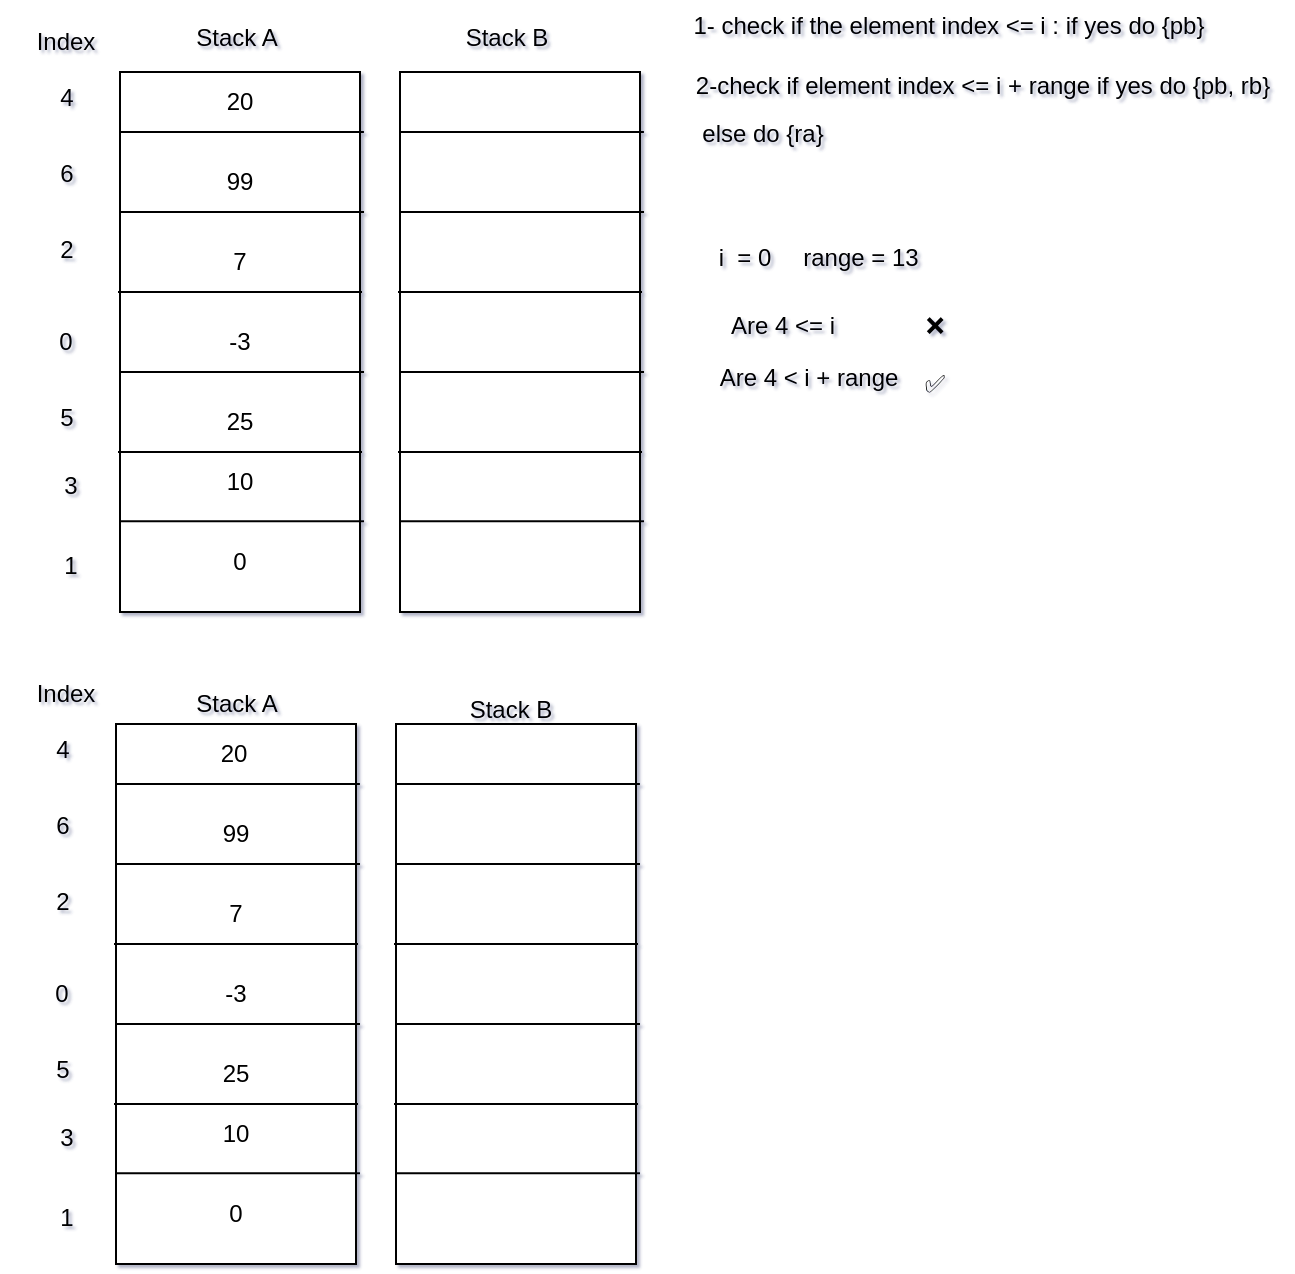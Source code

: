 <mxfile version="26.0.11">
  <diagram name="Page-1" id="r442cKApe8Ec8aWfdIED">
    <mxGraphModel dx="2150" dy="2459" grid="0" gridSize="10" guides="1" tooltips="1" connect="1" arrows="1" fold="1" page="0" pageScale="1" pageWidth="850" pageHeight="1100" background="#FFFFFF" math="0" shadow="1">
      <root>
        <mxCell id="0" />
        <mxCell id="1" parent="0" />
        <mxCell id="RN5SD-zegDyc9XwIWD_d-4" value="-3" style="rounded=0;whiteSpace=wrap;html=1;" parent="1" vertex="1">
          <mxGeometry x="-990" y="-1230" width="120" height="270" as="geometry" />
        </mxCell>
        <mxCell id="RN5SD-zegDyc9XwIWD_d-8" value="" style="endArrow=none;html=1;rounded=0;exitX=-0.008;exitY=0.178;exitDx=0;exitDy=0;exitPerimeter=0;" parent="1" edge="1">
          <mxGeometry width="50" height="50" relative="1" as="geometry">
            <mxPoint x="-990.0" y="-1199.94" as="sourcePoint" />
            <mxPoint x="-868.04" y="-1200" as="targetPoint" />
          </mxGeometry>
        </mxCell>
        <mxCell id="RN5SD-zegDyc9XwIWD_d-9" value="" style="endArrow=none;html=1;rounded=0;exitX=-0.008;exitY=0.178;exitDx=0;exitDy=0;exitPerimeter=0;" parent="1" edge="1">
          <mxGeometry width="50" height="50" relative="1" as="geometry">
            <mxPoint x="-990" y="-1160" as="sourcePoint" />
            <mxPoint x="-868" y="-1160" as="targetPoint" />
          </mxGeometry>
        </mxCell>
        <mxCell id="RN5SD-zegDyc9XwIWD_d-10" value="" style="endArrow=none;html=1;rounded=0;exitX=-0.008;exitY=0.178;exitDx=0;exitDy=0;exitPerimeter=0;" parent="1" edge="1">
          <mxGeometry width="50" height="50" relative="1" as="geometry">
            <mxPoint x="-991" y="-1120" as="sourcePoint" />
            <mxPoint x="-869" y="-1120" as="targetPoint" />
          </mxGeometry>
        </mxCell>
        <mxCell id="RN5SD-zegDyc9XwIWD_d-11" value="" style="endArrow=none;html=1;rounded=0;exitX=-0.008;exitY=0.178;exitDx=0;exitDy=0;exitPerimeter=0;" parent="1" edge="1">
          <mxGeometry width="50" height="50" relative="1" as="geometry">
            <mxPoint x="-990" y="-1080" as="sourcePoint" />
            <mxPoint x="-868" y="-1080" as="targetPoint" />
          </mxGeometry>
        </mxCell>
        <mxCell id="RN5SD-zegDyc9XwIWD_d-12" value="" style="endArrow=none;html=1;rounded=0;exitX=-0.008;exitY=0.178;exitDx=0;exitDy=0;exitPerimeter=0;" parent="1" edge="1">
          <mxGeometry width="50" height="50" relative="1" as="geometry">
            <mxPoint x="-991" y="-1040" as="sourcePoint" />
            <mxPoint x="-869" y="-1040" as="targetPoint" />
          </mxGeometry>
        </mxCell>
        <mxCell id="RN5SD-zegDyc9XwIWD_d-13" value="" style="endArrow=none;html=1;rounded=0;exitX=-0.008;exitY=0.178;exitDx=0;exitDy=0;exitPerimeter=0;" parent="1" edge="1">
          <mxGeometry width="50" height="50" relative="1" as="geometry">
            <mxPoint x="-990" y="-1005.34" as="sourcePoint" />
            <mxPoint x="-868" y="-1005.34" as="targetPoint" />
          </mxGeometry>
        </mxCell>
        <mxCell id="RN5SD-zegDyc9XwIWD_d-15" value="" style="rounded=0;whiteSpace=wrap;html=1;" parent="1" vertex="1">
          <mxGeometry x="-850" y="-1230" width="120" height="270" as="geometry" />
        </mxCell>
        <mxCell id="RN5SD-zegDyc9XwIWD_d-16" value="" style="endArrow=none;html=1;rounded=0;exitX=-0.008;exitY=0.178;exitDx=0;exitDy=0;exitPerimeter=0;" parent="1" edge="1">
          <mxGeometry width="50" height="50" relative="1" as="geometry">
            <mxPoint x="-850.0" y="-1199.94" as="sourcePoint" />
            <mxPoint x="-728.04" y="-1200" as="targetPoint" />
          </mxGeometry>
        </mxCell>
        <mxCell id="RN5SD-zegDyc9XwIWD_d-17" value="" style="endArrow=none;html=1;rounded=0;exitX=-0.008;exitY=0.178;exitDx=0;exitDy=0;exitPerimeter=0;" parent="1" edge="1">
          <mxGeometry width="50" height="50" relative="1" as="geometry">
            <mxPoint x="-850" y="-1160" as="sourcePoint" />
            <mxPoint x="-728" y="-1160" as="targetPoint" />
          </mxGeometry>
        </mxCell>
        <mxCell id="RN5SD-zegDyc9XwIWD_d-18" value="" style="endArrow=none;html=1;rounded=0;exitX=-0.008;exitY=0.178;exitDx=0;exitDy=0;exitPerimeter=0;" parent="1" edge="1">
          <mxGeometry width="50" height="50" relative="1" as="geometry">
            <mxPoint x="-851" y="-1120" as="sourcePoint" />
            <mxPoint x="-729" y="-1120" as="targetPoint" />
          </mxGeometry>
        </mxCell>
        <mxCell id="RN5SD-zegDyc9XwIWD_d-19" value="" style="endArrow=none;html=1;rounded=0;exitX=-0.008;exitY=0.178;exitDx=0;exitDy=0;exitPerimeter=0;" parent="1" edge="1">
          <mxGeometry width="50" height="50" relative="1" as="geometry">
            <mxPoint x="-850" y="-1080" as="sourcePoint" />
            <mxPoint x="-728" y="-1080" as="targetPoint" />
          </mxGeometry>
        </mxCell>
        <mxCell id="RN5SD-zegDyc9XwIWD_d-20" value="" style="endArrow=none;html=1;rounded=0;exitX=-0.008;exitY=0.178;exitDx=0;exitDy=0;exitPerimeter=0;" parent="1" edge="1">
          <mxGeometry width="50" height="50" relative="1" as="geometry">
            <mxPoint x="-851" y="-1040" as="sourcePoint" />
            <mxPoint x="-729" y="-1040" as="targetPoint" />
          </mxGeometry>
        </mxCell>
        <mxCell id="RN5SD-zegDyc9XwIWD_d-21" value="" style="endArrow=none;html=1;rounded=0;exitX=-0.008;exitY=0.178;exitDx=0;exitDy=0;exitPerimeter=0;" parent="1" edge="1">
          <mxGeometry width="50" height="50" relative="1" as="geometry">
            <mxPoint x="-850" y="-1005.34" as="sourcePoint" />
            <mxPoint x="-728" y="-1005.34" as="targetPoint" />
          </mxGeometry>
        </mxCell>
        <mxCell id="RN5SD-zegDyc9XwIWD_d-22" value="20" style="text;html=1;align=center;verticalAlign=middle;whiteSpace=wrap;rounded=0;" parent="1" vertex="1">
          <mxGeometry x="-960" y="-1230" width="60" height="30" as="geometry" />
        </mxCell>
        <mxCell id="RN5SD-zegDyc9XwIWD_d-23" value="99" style="text;html=1;align=center;verticalAlign=middle;whiteSpace=wrap;rounded=0;" parent="1" vertex="1">
          <mxGeometry x="-960" y="-1190" width="60" height="30" as="geometry" />
        </mxCell>
        <mxCell id="RN5SD-zegDyc9XwIWD_d-24" value="25" style="text;html=1;align=center;verticalAlign=middle;whiteSpace=wrap;rounded=0;" parent="1" vertex="1">
          <mxGeometry x="-960" y="-1070" width="60" height="30" as="geometry" />
        </mxCell>
        <mxCell id="RN5SD-zegDyc9XwIWD_d-25" value="0" style="text;html=1;align=center;verticalAlign=middle;whiteSpace=wrap;rounded=0;" parent="1" vertex="1">
          <mxGeometry x="-960" y="-1000" width="60" height="30" as="geometry" />
        </mxCell>
        <mxCell id="RN5SD-zegDyc9XwIWD_d-26" value="10" style="text;html=1;align=center;verticalAlign=middle;whiteSpace=wrap;rounded=0;" parent="1" vertex="1">
          <mxGeometry x="-960" y="-1040" width="60" height="30" as="geometry" />
        </mxCell>
        <mxCell id="RN5SD-zegDyc9XwIWD_d-27" value="7" style="text;html=1;align=center;verticalAlign=middle;whiteSpace=wrap;rounded=0;" parent="1" vertex="1">
          <mxGeometry x="-960" y="-1150" width="60" height="30" as="geometry" />
        </mxCell>
        <mxCell id="RN5SD-zegDyc9XwIWD_d-28" value="Index" style="text;html=1;align=center;verticalAlign=middle;whiteSpace=wrap;rounded=0;" parent="1" vertex="1">
          <mxGeometry x="-1047.5" y="-1260" width="60" height="30" as="geometry" />
        </mxCell>
        <mxCell id="RN5SD-zegDyc9XwIWD_d-29" value="0" style="text;html=1;align=center;verticalAlign=middle;whiteSpace=wrap;rounded=0;" parent="1" vertex="1">
          <mxGeometry x="-1047.5" y="-1110" width="60" height="30" as="geometry" />
        </mxCell>
        <mxCell id="RN5SD-zegDyc9XwIWD_d-30" value="1" style="text;html=1;align=center;verticalAlign=middle;resizable=0;points=[];autosize=1;strokeColor=none;fillColor=none;" parent="1" vertex="1">
          <mxGeometry x="-1028" y="-996" width="25" height="26" as="geometry" />
        </mxCell>
        <mxCell id="RN5SD-zegDyc9XwIWD_d-31" value="2" style="text;html=1;align=center;verticalAlign=middle;resizable=0;points=[];autosize=1;strokeColor=none;fillColor=none;" parent="1" vertex="1">
          <mxGeometry x="-1030" y="-1154" width="25" height="26" as="geometry" />
        </mxCell>
        <mxCell id="RN5SD-zegDyc9XwIWD_d-32" value="3" style="text;html=1;align=center;verticalAlign=middle;resizable=0;points=[];autosize=1;strokeColor=none;fillColor=none;" parent="1" vertex="1">
          <mxGeometry x="-1028" y="-1036" width="25" height="26" as="geometry" />
        </mxCell>
        <mxCell id="RN5SD-zegDyc9XwIWD_d-33" value="4" style="text;html=1;align=center;verticalAlign=middle;resizable=0;points=[];autosize=1;strokeColor=none;fillColor=none;" parent="1" vertex="1">
          <mxGeometry x="-1030" y="-1230" width="25" height="26" as="geometry" />
        </mxCell>
        <mxCell id="RN5SD-zegDyc9XwIWD_d-34" value="5" style="text;html=1;align=center;verticalAlign=middle;resizable=0;points=[];autosize=1;strokeColor=none;fillColor=none;" parent="1" vertex="1">
          <mxGeometry x="-1030" y="-1070" width="25" height="26" as="geometry" />
        </mxCell>
        <mxCell id="RN5SD-zegDyc9XwIWD_d-35" value="6" style="text;html=1;align=center;verticalAlign=middle;resizable=0;points=[];autosize=1;strokeColor=none;fillColor=none;" parent="1" vertex="1">
          <mxGeometry x="-1030" y="-1192" width="25" height="26" as="geometry" />
        </mxCell>
        <mxCell id="RN5SD-zegDyc9XwIWD_d-38" value="Stack A" style="text;html=1;align=center;verticalAlign=middle;resizable=0;points=[];autosize=1;strokeColor=none;fillColor=none;" parent="1" vertex="1">
          <mxGeometry x="-962" y="-1260" width="59" height="26" as="geometry" />
        </mxCell>
        <mxCell id="RN5SD-zegDyc9XwIWD_d-39" value="Stack B" style="text;html=1;align=center;verticalAlign=middle;resizable=0;points=[];autosize=1;strokeColor=none;fillColor=none;" parent="1" vertex="1">
          <mxGeometry x="-827" y="-1260" width="59" height="26" as="geometry" />
        </mxCell>
        <mxCell id="RN5SD-zegDyc9XwIWD_d-41" value="-3" style="rounded=0;whiteSpace=wrap;html=1;" parent="1" vertex="1">
          <mxGeometry x="-992" y="-904" width="120" height="270" as="geometry" />
        </mxCell>
        <mxCell id="RN5SD-zegDyc9XwIWD_d-42" value="" style="endArrow=none;html=1;rounded=0;exitX=-0.008;exitY=0.178;exitDx=0;exitDy=0;exitPerimeter=0;" parent="1" edge="1">
          <mxGeometry width="50" height="50" relative="1" as="geometry">
            <mxPoint x="-992.0" y="-873.94" as="sourcePoint" />
            <mxPoint x="-870.04" y="-874" as="targetPoint" />
          </mxGeometry>
        </mxCell>
        <mxCell id="RN5SD-zegDyc9XwIWD_d-43" value="" style="endArrow=none;html=1;rounded=0;exitX=-0.008;exitY=0.178;exitDx=0;exitDy=0;exitPerimeter=0;" parent="1" edge="1">
          <mxGeometry width="50" height="50" relative="1" as="geometry">
            <mxPoint x="-992" y="-834" as="sourcePoint" />
            <mxPoint x="-870" y="-834" as="targetPoint" />
          </mxGeometry>
        </mxCell>
        <mxCell id="RN5SD-zegDyc9XwIWD_d-44" value="" style="endArrow=none;html=1;rounded=0;exitX=-0.008;exitY=0.178;exitDx=0;exitDy=0;exitPerimeter=0;" parent="1" edge="1">
          <mxGeometry width="50" height="50" relative="1" as="geometry">
            <mxPoint x="-993" y="-794" as="sourcePoint" />
            <mxPoint x="-871" y="-794" as="targetPoint" />
          </mxGeometry>
        </mxCell>
        <mxCell id="RN5SD-zegDyc9XwIWD_d-45" value="" style="endArrow=none;html=1;rounded=0;exitX=-0.008;exitY=0.178;exitDx=0;exitDy=0;exitPerimeter=0;" parent="1" edge="1">
          <mxGeometry width="50" height="50" relative="1" as="geometry">
            <mxPoint x="-992" y="-754" as="sourcePoint" />
            <mxPoint x="-870" y="-754" as="targetPoint" />
          </mxGeometry>
        </mxCell>
        <mxCell id="RN5SD-zegDyc9XwIWD_d-46" value="" style="endArrow=none;html=1;rounded=0;exitX=-0.008;exitY=0.178;exitDx=0;exitDy=0;exitPerimeter=0;" parent="1" edge="1">
          <mxGeometry width="50" height="50" relative="1" as="geometry">
            <mxPoint x="-993" y="-714" as="sourcePoint" />
            <mxPoint x="-871" y="-714" as="targetPoint" />
          </mxGeometry>
        </mxCell>
        <mxCell id="RN5SD-zegDyc9XwIWD_d-47" value="" style="endArrow=none;html=1;rounded=0;exitX=-0.008;exitY=0.178;exitDx=0;exitDy=0;exitPerimeter=0;" parent="1" edge="1">
          <mxGeometry width="50" height="50" relative="1" as="geometry">
            <mxPoint x="-992" y="-679.34" as="sourcePoint" />
            <mxPoint x="-870" y="-679.34" as="targetPoint" />
          </mxGeometry>
        </mxCell>
        <mxCell id="RN5SD-zegDyc9XwIWD_d-48" value="" style="rounded=0;whiteSpace=wrap;html=1;" parent="1" vertex="1">
          <mxGeometry x="-852" y="-904" width="120" height="270" as="geometry" />
        </mxCell>
        <mxCell id="RN5SD-zegDyc9XwIWD_d-49" value="" style="endArrow=none;html=1;rounded=0;exitX=-0.008;exitY=0.178;exitDx=0;exitDy=0;exitPerimeter=0;" parent="1" edge="1">
          <mxGeometry width="50" height="50" relative="1" as="geometry">
            <mxPoint x="-852.0" y="-873.94" as="sourcePoint" />
            <mxPoint x="-730.04" y="-874" as="targetPoint" />
          </mxGeometry>
        </mxCell>
        <mxCell id="RN5SD-zegDyc9XwIWD_d-50" value="" style="endArrow=none;html=1;rounded=0;exitX=-0.008;exitY=0.178;exitDx=0;exitDy=0;exitPerimeter=0;" parent="1" edge="1">
          <mxGeometry width="50" height="50" relative="1" as="geometry">
            <mxPoint x="-852" y="-834" as="sourcePoint" />
            <mxPoint x="-730" y="-834" as="targetPoint" />
          </mxGeometry>
        </mxCell>
        <mxCell id="RN5SD-zegDyc9XwIWD_d-51" value="" style="endArrow=none;html=1;rounded=0;exitX=-0.008;exitY=0.178;exitDx=0;exitDy=0;exitPerimeter=0;" parent="1" edge="1">
          <mxGeometry width="50" height="50" relative="1" as="geometry">
            <mxPoint x="-853" y="-794" as="sourcePoint" />
            <mxPoint x="-731" y="-794" as="targetPoint" />
          </mxGeometry>
        </mxCell>
        <mxCell id="RN5SD-zegDyc9XwIWD_d-52" value="" style="endArrow=none;html=1;rounded=0;exitX=-0.008;exitY=0.178;exitDx=0;exitDy=0;exitPerimeter=0;" parent="1" edge="1">
          <mxGeometry width="50" height="50" relative="1" as="geometry">
            <mxPoint x="-852" y="-754" as="sourcePoint" />
            <mxPoint x="-730" y="-754" as="targetPoint" />
          </mxGeometry>
        </mxCell>
        <mxCell id="RN5SD-zegDyc9XwIWD_d-53" value="" style="endArrow=none;html=1;rounded=0;exitX=-0.008;exitY=0.178;exitDx=0;exitDy=0;exitPerimeter=0;" parent="1" edge="1">
          <mxGeometry width="50" height="50" relative="1" as="geometry">
            <mxPoint x="-853" y="-714" as="sourcePoint" />
            <mxPoint x="-731" y="-714" as="targetPoint" />
            <Array as="points">
              <mxPoint x="-829.5" y="-714" />
            </Array>
          </mxGeometry>
        </mxCell>
        <mxCell id="RN5SD-zegDyc9XwIWD_d-54" value="" style="endArrow=none;html=1;rounded=0;exitX=-0.008;exitY=0.178;exitDx=0;exitDy=0;exitPerimeter=0;" parent="1" edge="1">
          <mxGeometry width="50" height="50" relative="1" as="geometry">
            <mxPoint x="-852" y="-679.34" as="sourcePoint" />
            <mxPoint x="-730" y="-679.34" as="targetPoint" />
          </mxGeometry>
        </mxCell>
        <mxCell id="RN5SD-zegDyc9XwIWD_d-55" value="20" style="text;html=1;align=center;verticalAlign=middle;whiteSpace=wrap;rounded=0;" parent="1" vertex="1">
          <mxGeometry x="-962" y="-905" width="57.5" height="31" as="geometry" />
        </mxCell>
        <mxCell id="RN5SD-zegDyc9XwIWD_d-56" value="99" style="text;html=1;align=center;verticalAlign=middle;whiteSpace=wrap;rounded=0;" parent="1" vertex="1">
          <mxGeometry x="-962" y="-864" width="60" height="30" as="geometry" />
        </mxCell>
        <mxCell id="RN5SD-zegDyc9XwIWD_d-57" value="25" style="text;html=1;align=center;verticalAlign=middle;whiteSpace=wrap;rounded=0;" parent="1" vertex="1">
          <mxGeometry x="-962" y="-744" width="60" height="30" as="geometry" />
        </mxCell>
        <mxCell id="RN5SD-zegDyc9XwIWD_d-58" value="0" style="text;html=1;align=center;verticalAlign=middle;whiteSpace=wrap;rounded=0;" parent="1" vertex="1">
          <mxGeometry x="-962" y="-674" width="60" height="30" as="geometry" />
        </mxCell>
        <mxCell id="RN5SD-zegDyc9XwIWD_d-59" value="10" style="text;html=1;align=center;verticalAlign=middle;whiteSpace=wrap;rounded=0;" parent="1" vertex="1">
          <mxGeometry x="-962" y="-714" width="60" height="30" as="geometry" />
        </mxCell>
        <mxCell id="RN5SD-zegDyc9XwIWD_d-60" value="7" style="text;html=1;align=center;verticalAlign=middle;whiteSpace=wrap;rounded=0;" parent="1" vertex="1">
          <mxGeometry x="-962" y="-824" width="60" height="30" as="geometry" />
        </mxCell>
        <mxCell id="RN5SD-zegDyc9XwIWD_d-61" value="Index" style="text;html=1;align=center;verticalAlign=middle;whiteSpace=wrap;rounded=0;" parent="1" vertex="1">
          <mxGeometry x="-1047.5" y="-934" width="60" height="30" as="geometry" />
        </mxCell>
        <mxCell id="RN5SD-zegDyc9XwIWD_d-62" value="0" style="text;html=1;align=center;verticalAlign=middle;whiteSpace=wrap;rounded=0;" parent="1" vertex="1">
          <mxGeometry x="-1049.5" y="-784" width="60" height="30" as="geometry" />
        </mxCell>
        <mxCell id="RN5SD-zegDyc9XwIWD_d-63" value="1" style="text;html=1;align=center;verticalAlign=middle;resizable=0;points=[];autosize=1;strokeColor=none;fillColor=none;" parent="1" vertex="1">
          <mxGeometry x="-1030" y="-670" width="25" height="26" as="geometry" />
        </mxCell>
        <mxCell id="RN5SD-zegDyc9XwIWD_d-64" value="2" style="text;html=1;align=center;verticalAlign=middle;resizable=0;points=[];autosize=1;strokeColor=none;fillColor=none;" parent="1" vertex="1">
          <mxGeometry x="-1032" y="-828" width="25" height="26" as="geometry" />
        </mxCell>
        <mxCell id="RN5SD-zegDyc9XwIWD_d-65" value="3" style="text;html=1;align=center;verticalAlign=middle;resizable=0;points=[];autosize=1;strokeColor=none;fillColor=none;" parent="1" vertex="1">
          <mxGeometry x="-1030" y="-710" width="25" height="26" as="geometry" />
        </mxCell>
        <mxCell id="RN5SD-zegDyc9XwIWD_d-66" value="4" style="text;html=1;align=center;verticalAlign=middle;resizable=0;points=[];autosize=1;strokeColor=none;fillColor=none;" parent="1" vertex="1">
          <mxGeometry x="-1032" y="-904" width="25" height="26" as="geometry" />
        </mxCell>
        <mxCell id="RN5SD-zegDyc9XwIWD_d-67" value="5" style="text;html=1;align=center;verticalAlign=middle;resizable=0;points=[];autosize=1;strokeColor=none;fillColor=none;" parent="1" vertex="1">
          <mxGeometry x="-1032" y="-744" width="25" height="26" as="geometry" />
        </mxCell>
        <mxCell id="RN5SD-zegDyc9XwIWD_d-68" value="6" style="text;html=1;align=center;verticalAlign=middle;resizable=0;points=[];autosize=1;strokeColor=none;fillColor=none;" parent="1" vertex="1">
          <mxGeometry x="-1032" y="-866" width="25" height="26" as="geometry" />
        </mxCell>
        <mxCell id="RN5SD-zegDyc9XwIWD_d-69" value="Stack A" style="text;html=1;align=center;verticalAlign=middle;resizable=0;points=[];autosize=1;strokeColor=none;fillColor=none;" parent="1" vertex="1">
          <mxGeometry x="-962" y="-927" width="59" height="26" as="geometry" />
        </mxCell>
        <mxCell id="RN5SD-zegDyc9XwIWD_d-70" value="Stack B" style="text;html=1;align=center;verticalAlign=middle;resizable=0;points=[];autosize=1;strokeColor=none;fillColor=none;" parent="1" vertex="1">
          <mxGeometry x="-824.5" y="-924" width="59" height="26" as="geometry" />
        </mxCell>
        <mxCell id="WUJrZtyszi5ECTgxEgw3-33" value="i&amp;nbsp; = 0" style="text;html=1;align=center;verticalAlign=middle;resizable=0;points=[];autosize=1;strokeColor=none;fillColor=none;" vertex="1" parent="1">
          <mxGeometry x="-700" y="-1150" width="44" height="26" as="geometry" />
        </mxCell>
        <mxCell id="WUJrZtyszi5ECTgxEgw3-35" value="❌" style="text;html=1;align=center;verticalAlign=middle;resizable=0;points=[];autosize=1;strokeColor=none;fillColor=none;" vertex="1" parent="1">
          <mxGeometry x="-598" y="-1116" width="30" height="26" as="geometry" />
        </mxCell>
        <mxCell id="WUJrZtyszi5ECTgxEgw3-36" value="Are 4 &amp;lt;= i" style="text;html=1;align=center;verticalAlign=middle;resizable=0;points=[];autosize=1;strokeColor=none;fillColor=none;" vertex="1" parent="1">
          <mxGeometry x="-694" y="-1116" width="70" height="26" as="geometry" />
        </mxCell>
        <mxCell id="WUJrZtyszi5ECTgxEgw3-37" value="1- check if the element index &amp;lt;= i : if yes do {pb}" style="text;html=1;align=center;verticalAlign=middle;resizable=0;points=[];autosize=1;strokeColor=none;fillColor=none;" vertex="1" parent="1">
          <mxGeometry x="-713" y="-1266" width="273" height="26" as="geometry" />
        </mxCell>
        <mxCell id="WUJrZtyszi5ECTgxEgw3-38" value="2-check if element index &amp;lt;= i + range if yes do {pb, rb}" style="text;html=1;align=center;verticalAlign=middle;resizable=0;points=[];autosize=1;strokeColor=none;fillColor=none;" vertex="1" parent="1">
          <mxGeometry x="-712" y="-1236" width="305" height="26" as="geometry" />
        </mxCell>
        <mxCell id="WUJrZtyszi5ECTgxEgw3-39" value="else do {ra}" style="text;html=1;align=center;verticalAlign=middle;resizable=0;points=[];autosize=1;strokeColor=none;fillColor=none;" vertex="1" parent="1">
          <mxGeometry x="-709" y="-1212" width="79" height="26" as="geometry" />
        </mxCell>
        <mxCell id="WUJrZtyszi5ECTgxEgw3-40" value="range = 13" style="text;html=1;align=center;verticalAlign=middle;resizable=0;points=[];autosize=1;strokeColor=none;fillColor=none;" vertex="1" parent="1">
          <mxGeometry x="-658" y="-1150" width="76" height="26" as="geometry" />
        </mxCell>
        <mxCell id="WUJrZtyszi5ECTgxEgw3-41" value="Are 4 &amp;lt; i + range" style="text;html=1;align=center;verticalAlign=middle;resizable=0;points=[];autosize=1;strokeColor=none;fillColor=none;" vertex="1" parent="1">
          <mxGeometry x="-700" y="-1090" width="107" height="26" as="geometry" />
        </mxCell>
        <mxCell id="WUJrZtyszi5ECTgxEgw3-43" value="✅" style="text;html=1;align=center;verticalAlign=middle;resizable=0;points=[];autosize=1;strokeColor=none;fillColor=none;" vertex="1" parent="1">
          <mxGeometry x="-598" y="-1087" width="30" height="26" as="geometry" />
        </mxCell>
      </root>
    </mxGraphModel>
  </diagram>
</mxfile>
